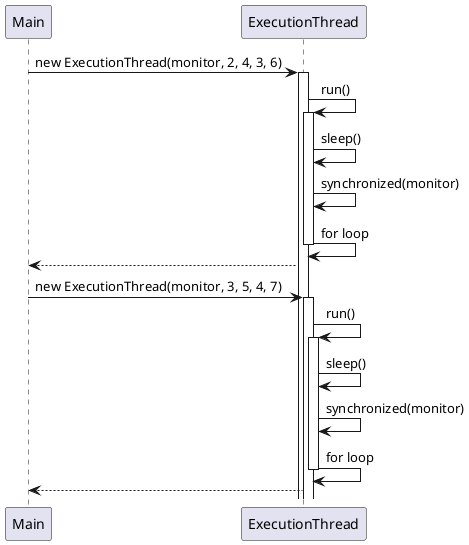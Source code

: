 @startuml
participant Main
participant ExecutionThread

Main -> ExecutionThread : new ExecutionThread(monitor, 2, 4, 3, 6)
activate ExecutionThread
ExecutionThread -> ExecutionThread : run()
activate ExecutionThread
ExecutionThread -> ExecutionThread : sleep()
ExecutionThread -> ExecutionThread : synchronized(monitor)
ExecutionThread -> ExecutionThread : for loop
deactivate ExecutionThread
ExecutionThread --> Main

Main -> ExecutionThread : new ExecutionThread(monitor, 3, 5, 4, 7)
activate ExecutionThread
ExecutionThread -> ExecutionThread : run()
activate ExecutionThread
ExecutionThread -> ExecutionThread : sleep()
ExecutionThread -> ExecutionThread : synchronized(monitor)
ExecutionThread -> ExecutionThread : for loop
deactivate ExecutionThread
ExecutionThread --> Main
@enduml
